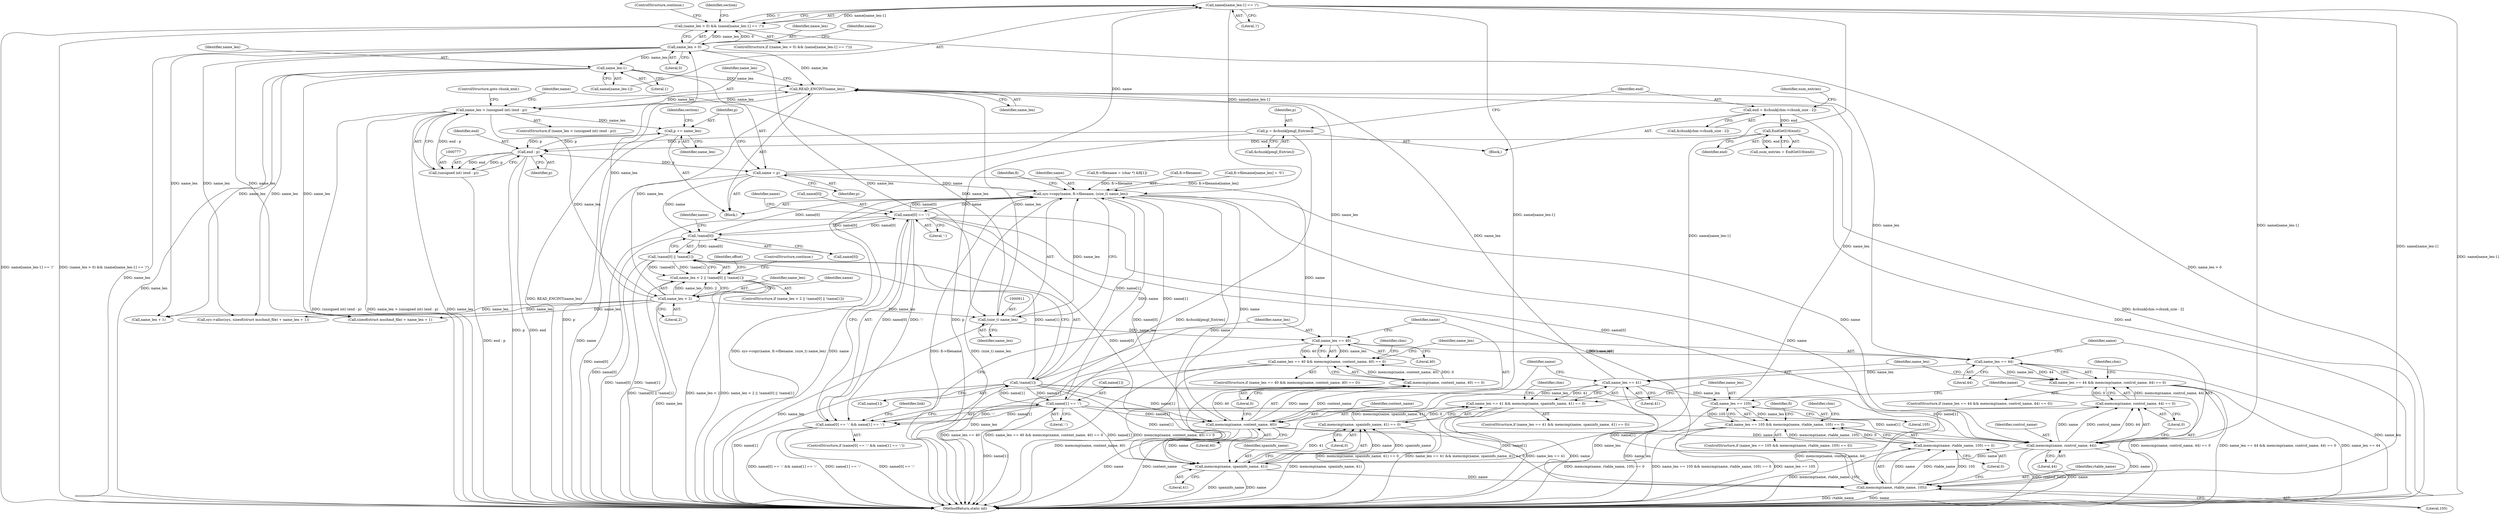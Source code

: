 digraph "0_libmspack_2f084136cfe0d05e5bf5703f3e83c6d955234b4d@array" {
"1000823" [label="(Call,name[name_len-1] == '/')"];
"1000782" [label="(Call,name = p)"];
"1000778" [label="(Call,end - p)"];
"1000765" [label="(Call,EndGetI16(end))"];
"1000753" [label="(Call,end = &chunk[chm->chunk_size - 2])"];
"1000747" [label="(Call,p = &chunk[pmgl_Entries])"];
"1000785" [label="(Call,p += name_len)"];
"1000774" [label="(Call,name_len > (unsigned int) (end - p))"];
"1000771" [label="(Call,READ_ENCINT(name_len))"];
"1000995" [label="(Call,name_len == 105)"];
"1000975" [label="(Call,name_len == 41)"];
"1000955" [label="(Call,name_len == 44)"];
"1000935" [label="(Call,name_len == 40)"];
"1000910" [label="(Call,(size_t) name_len)"];
"1000826" [label="(Call,name_len-1)"];
"1000820" [label="(Call,name_len > 0)"];
"1000796" [label="(Call,name_len < 2)"];
"1000776" [label="(Call,(unsigned int) (end - p))"];
"1000819" [label="(Call,(name_len > 0) && (name[name_len-1] == '/'))"];
"1000905" [label="(Call,sys->copy(name, fi->filename, (size_t) name_len))"];
"1000922" [label="(Call,name[0] == ':')"];
"1000800" [label="(Call,!name[0])"];
"1000799" [label="(Call,!name[0] || !name[1])"];
"1000795" [label="(Call,name_len < 2 || !name[0] || !name[1])"];
"1000921" [label="(Call,name[0] == ':' && name[1] == ':')"];
"1000939" [label="(Call,memcmp(name, content_name, 40))"];
"1000938" [label="(Call,memcmp(name, content_name, 40) == 0)"];
"1000934" [label="(Call,name_len == 40 && memcmp(name, content_name, 40) == 0)"];
"1000959" [label="(Call,memcmp(name, control_name, 44))"];
"1000958" [label="(Call,memcmp(name, control_name, 44) == 0)"];
"1000954" [label="(Call,name_len == 44 && memcmp(name, control_name, 44) == 0)"];
"1000979" [label="(Call,memcmp(name, spaninfo_name, 41))"];
"1000978" [label="(Call,memcmp(name, spaninfo_name, 41) == 0)"];
"1000974" [label="(Call,name_len == 41 && memcmp(name, spaninfo_name, 41) == 0)"];
"1000999" [label="(Call,memcmp(name, rtable_name, 105))"];
"1000998" [label="(Call,memcmp(name, rtable_name, 105) == 0)"];
"1000994" [label="(Call,name_len == 105 && memcmp(name, rtable_name, 105) == 0)"];
"1000927" [label="(Call,name[1] == ':')"];
"1000804" [label="(Call,!name[1])"];
"1000784" [label="(Identifier,p)"];
"1000786" [label="(Identifier,p)"];
"1000927" [label="(Call,name[1] == ':')"];
"1000912" [label="(Identifier,name_len)"];
"1000956" [label="(Identifier,name_len)"];
"1000764" [label="(Identifier,num_entries)"];
"1000994" [label="(Call,name_len == 105 && memcmp(name, rtable_name, 105) == 0)"];
"1000980" [label="(Identifier,name)"];
"1000801" [label="(Call,name[0])"];
"1000941" [label="(Identifier,content_name)"];
"1000797" [label="(Identifier,name_len)"];
"1000821" [label="(Identifier,name_len)"];
"1000934" [label="(Call,name_len == 40 && memcmp(name, content_name, 40) == 0)"];
"1000782" [label="(Call,name = p)"];
"1000825" [label="(Identifier,name)"];
"1000753" [label="(Call,end = &chunk[chm->chunk_size - 2])"];
"1000820" [label="(Call,name_len > 0)"];
"1000800" [label="(Call,!name[0])"];
"1000916" [label="(Identifier,fi)"];
"1000933" [label="(ControlStructure,if (name_len == 40 && memcmp(name, content_name, 40) == 0))"];
"1000819" [label="(Call,(name_len > 0) && (name[name_len-1] == '/'))"];
"1000935" [label="(Call,name_len == 40)"];
"1000942" [label="(Literal,40)"];
"1000968" [label="(Identifier,chm)"];
"1001003" [label="(Literal,0)"];
"1000955" [label="(Call,name_len == 44)"];
"1000789" [label="(Identifier,section)"];
"1000806" [label="(Identifier,name)"];
"1001014" [label="(Identifier,fi)"];
"1000804" [label="(Call,!name[1])"];
"1000937" [label="(Literal,40)"];
"1000938" [label="(Call,memcmp(name, content_name, 40) == 0)"];
"1000773" [label="(ControlStructure,if (name_len > (unsigned int) (end - p)))"];
"1000830" [label="(ControlStructure,continue;)"];
"1000954" [label="(Call,name_len == 44 && memcmp(name, control_name, 44) == 0)"];
"1000780" [label="(Identifier,p)"];
"1000802" [label="(Identifier,name)"];
"1000920" [label="(ControlStructure,if (name[0] == ':' && name[1] == ':'))"];
"1000852" [label="(Call,name_len + 1)"];
"1000754" [label="(Identifier,end)"];
"1000826" [label="(Call,name_len-1)"];
"1000828" [label="(Literal,1)"];
"1000775" [label="(Identifier,name_len)"];
"1000957" [label="(Literal,44)"];
"1000939" [label="(Call,memcmp(name, content_name, 40))"];
"1000906" [label="(Identifier,name)"];
"1000778" [label="(Call,end - p)"];
"1000795" [label="(Call,name_len < 2 || !name[0] || !name[1])"];
"1000958" [label="(Call,memcmp(name, control_name, 44) == 0)"];
"1000776" [label="(Call,(unsigned int) (end - p))"];
"1001002" [label="(Literal,105)"];
"1000940" [label="(Identifier,name)"];
"1000983" [label="(Literal,0)"];
"1000961" [label="(Identifier,control_name)"];
"1000798" [label="(Literal,2)"];
"1000865" [label="(Call,fi->filename = (char *) &fi[1])"];
"1000979" [label="(Call,memcmp(name, spaninfo_name, 41))"];
"1000974" [label="(Call,name_len == 41 && memcmp(name, spaninfo_name, 41) == 0)"];
"1000977" [label="(Literal,41)"];
"1000982" [label="(Literal,41)"];
"1001000" [label="(Identifier,name)"];
"1000905" [label="(Call,sys->copy(name, fi->filename, (size_t) name_len))"];
"1000926" [label="(Literal,':')"];
"1000998" [label="(Call,memcmp(name, rtable_name, 105) == 0)"];
"1000929" [label="(Identifier,name)"];
"1000928" [label="(Call,name[1])"];
"1000805" [label="(Call,name[1])"];
"1000822" [label="(Literal,0)"];
"1000999" [label="(Call,memcmp(name, rtable_name, 105))"];
"1000796" [label="(Call,name_len < 2)"];
"1000975" [label="(Call,name_len == 41)"];
"1000959" [label="(Call,memcmp(name, control_name, 44))"];
"1000763" [label="(Call,num_entries = EndGetI16(end))"];
"1000943" [label="(Literal,0)"];
"1000833" [label="(Identifier,section)"];
"1000907" [label="(Call,fi->filename)"];
"1001001" [label="(Identifier,rtable_name)"];
"1000997" [label="(Literal,105)"];
"1000921" [label="(Call,name[0] == ':' && name[1] == ':')"];
"1000960" [label="(Identifier,name)"];
"1000772" [label="(Identifier,name_len)"];
"1000765" [label="(Call,EndGetI16(end))"];
"1000818" [label="(ControlStructure,if ((name_len > 0) && (name[name_len-1] == '/')))"];
"1000770" [label="(Block,)"];
"1000913" [label="(Call,fi->filename[name_len] = '\0')"];
"1000847" [label="(Call,sys->alloc(sys, sizeof(struct mschmd_file) + name_len + 1))"];
"1000799" [label="(Call,!name[0] || !name[1])"];
"1000824" [label="(Call,name[name_len-1])"];
"1000978" [label="(Call,memcmp(name, spaninfo_name, 41) == 0)"];
"1000827" [label="(Identifier,name_len)"];
"1000755" [label="(Call,&chunk[chm->chunk_size - 2])"];
"1000948" [label="(Identifier,chm)"];
"1000808" [label="(ControlStructure,continue;)"];
"1000981" [label="(Identifier,spaninfo_name)"];
"1000749" [label="(Call,&chunk[pmgl_Entries])"];
"1000687" [label="(Block,)"];
"1000988" [label="(Identifier,chm)"];
"1000936" [label="(Identifier,name_len)"];
"1000922" [label="(Call,name[0] == ':')"];
"1000812" [label="(Identifier,offset)"];
"1000794" [label="(ControlStructure,if (name_len < 2 || !name[0] || !name[1]))"];
"1000783" [label="(Identifier,name)"];
"1000995" [label="(Call,name_len == 105)"];
"1000747" [label="(Call,p = &chunk[pmgl_Entries])"];
"1000787" [label="(Identifier,name_len)"];
"1000771" [label="(Call,READ_ENCINT(name_len))"];
"1000996" [label="(Identifier,name_len)"];
"1000953" [label="(ControlStructure,if (name_len == 44 && memcmp(name, control_name, 44) == 0))"];
"1000781" [label="(ControlStructure,goto chunk_end;)"];
"1000973" [label="(ControlStructure,if (name_len == 41 && memcmp(name, spaninfo_name, 41) == 0))"];
"1000823" [label="(Call,name[name_len-1] == '/')"];
"1000976" [label="(Identifier,name_len)"];
"1000963" [label="(Literal,0)"];
"1000962" [label="(Literal,44)"];
"1000849" [label="(Call,sizeof(struct mschmd_file) + name_len + 1)"];
"1000748" [label="(Identifier,p)"];
"1000774" [label="(Call,name_len > (unsigned int) (end - p))"];
"1000993" [label="(ControlStructure,if (name_len == 105 && memcmp(name, rtable_name, 105) == 0))"];
"1001059" [label="(MethodReturn,static int)"];
"1001027" [label="(Identifier,link)"];
"1000829" [label="(Literal,'/')"];
"1000931" [label="(Literal,':')"];
"1000779" [label="(Identifier,end)"];
"1000923" [label="(Call,name[0])"];
"1001008" [label="(Identifier,chm)"];
"1000910" [label="(Call,(size_t) name_len)"];
"1000785" [label="(Call,p += name_len)"];
"1000766" [label="(Identifier,end)"];
"1000823" -> "1000819"  [label="AST: "];
"1000823" -> "1000829"  [label="CFG: "];
"1000824" -> "1000823"  [label="AST: "];
"1000829" -> "1000823"  [label="AST: "];
"1000819" -> "1000823"  [label="CFG: "];
"1000823" -> "1001059"  [label="DDG: name[name_len-1]"];
"1000823" -> "1000819"  [label="DDG: name[name_len-1]"];
"1000823" -> "1000819"  [label="DDG: '/'"];
"1000782" -> "1000823"  [label="DDG: name"];
"1000823" -> "1000905"  [label="DDG: name[name_len-1]"];
"1000823" -> "1000939"  [label="DDG: name[name_len-1]"];
"1000823" -> "1000959"  [label="DDG: name[name_len-1]"];
"1000823" -> "1000979"  [label="DDG: name[name_len-1]"];
"1000823" -> "1000999"  [label="DDG: name[name_len-1]"];
"1000782" -> "1000770"  [label="AST: "];
"1000782" -> "1000784"  [label="CFG: "];
"1000783" -> "1000782"  [label="AST: "];
"1000784" -> "1000782"  [label="AST: "];
"1000786" -> "1000782"  [label="CFG: "];
"1000782" -> "1001059"  [label="DDG: name"];
"1000778" -> "1000782"  [label="DDG: p"];
"1000782" -> "1000800"  [label="DDG: name"];
"1000782" -> "1000804"  [label="DDG: name"];
"1000782" -> "1000905"  [label="DDG: name"];
"1000778" -> "1000776"  [label="AST: "];
"1000778" -> "1000780"  [label="CFG: "];
"1000779" -> "1000778"  [label="AST: "];
"1000780" -> "1000778"  [label="AST: "];
"1000776" -> "1000778"  [label="CFG: "];
"1000778" -> "1001059"  [label="DDG: p"];
"1000778" -> "1001059"  [label="DDG: end"];
"1000778" -> "1000776"  [label="DDG: end"];
"1000778" -> "1000776"  [label="DDG: p"];
"1000765" -> "1000778"  [label="DDG: end"];
"1000747" -> "1000778"  [label="DDG: p"];
"1000785" -> "1000778"  [label="DDG: p"];
"1000778" -> "1000785"  [label="DDG: p"];
"1000765" -> "1000763"  [label="AST: "];
"1000765" -> "1000766"  [label="CFG: "];
"1000766" -> "1000765"  [label="AST: "];
"1000763" -> "1000765"  [label="CFG: "];
"1000765" -> "1001059"  [label="DDG: end"];
"1000765" -> "1000763"  [label="DDG: end"];
"1000753" -> "1000765"  [label="DDG: end"];
"1000753" -> "1000687"  [label="AST: "];
"1000753" -> "1000755"  [label="CFG: "];
"1000754" -> "1000753"  [label="AST: "];
"1000755" -> "1000753"  [label="AST: "];
"1000764" -> "1000753"  [label="CFG: "];
"1000753" -> "1001059"  [label="DDG: &chunk[chm->chunk_size - 2]"];
"1000747" -> "1000687"  [label="AST: "];
"1000747" -> "1000749"  [label="CFG: "];
"1000748" -> "1000747"  [label="AST: "];
"1000749" -> "1000747"  [label="AST: "];
"1000754" -> "1000747"  [label="CFG: "];
"1000747" -> "1001059"  [label="DDG: p"];
"1000747" -> "1001059"  [label="DDG: &chunk[pmgl_Entries]"];
"1000785" -> "1000770"  [label="AST: "];
"1000785" -> "1000787"  [label="CFG: "];
"1000786" -> "1000785"  [label="AST: "];
"1000787" -> "1000785"  [label="AST: "];
"1000789" -> "1000785"  [label="CFG: "];
"1000785" -> "1001059"  [label="DDG: p"];
"1000774" -> "1000785"  [label="DDG: name_len"];
"1000774" -> "1000773"  [label="AST: "];
"1000774" -> "1000776"  [label="CFG: "];
"1000775" -> "1000774"  [label="AST: "];
"1000776" -> "1000774"  [label="AST: "];
"1000781" -> "1000774"  [label="CFG: "];
"1000783" -> "1000774"  [label="CFG: "];
"1000774" -> "1001059"  [label="DDG: (unsigned int) (end - p)"];
"1000774" -> "1001059"  [label="DDG: name_len > (unsigned int) (end - p)"];
"1000774" -> "1001059"  [label="DDG: name_len"];
"1000774" -> "1000771"  [label="DDG: name_len"];
"1000771" -> "1000774"  [label="DDG: name_len"];
"1000776" -> "1000774"  [label="DDG: end - p"];
"1000774" -> "1000796"  [label="DDG: name_len"];
"1000771" -> "1000770"  [label="AST: "];
"1000771" -> "1000772"  [label="CFG: "];
"1000772" -> "1000771"  [label="AST: "];
"1000775" -> "1000771"  [label="CFG: "];
"1000771" -> "1001059"  [label="DDG: READ_ENCINT(name_len)"];
"1000995" -> "1000771"  [label="DDG: name_len"];
"1000910" -> "1000771"  [label="DDG: name_len"];
"1000975" -> "1000771"  [label="DDG: name_len"];
"1000955" -> "1000771"  [label="DDG: name_len"];
"1000935" -> "1000771"  [label="DDG: name_len"];
"1000826" -> "1000771"  [label="DDG: name_len"];
"1000820" -> "1000771"  [label="DDG: name_len"];
"1000796" -> "1000771"  [label="DDG: name_len"];
"1000995" -> "1000994"  [label="AST: "];
"1000995" -> "1000997"  [label="CFG: "];
"1000996" -> "1000995"  [label="AST: "];
"1000997" -> "1000995"  [label="AST: "];
"1001000" -> "1000995"  [label="CFG: "];
"1000994" -> "1000995"  [label="CFG: "];
"1000995" -> "1001059"  [label="DDG: name_len"];
"1000995" -> "1000994"  [label="DDG: name_len"];
"1000995" -> "1000994"  [label="DDG: 105"];
"1000975" -> "1000995"  [label="DDG: name_len"];
"1000975" -> "1000974"  [label="AST: "];
"1000975" -> "1000977"  [label="CFG: "];
"1000976" -> "1000975"  [label="AST: "];
"1000977" -> "1000975"  [label="AST: "];
"1000980" -> "1000975"  [label="CFG: "];
"1000974" -> "1000975"  [label="CFG: "];
"1000975" -> "1001059"  [label="DDG: name_len"];
"1000975" -> "1000974"  [label="DDG: name_len"];
"1000975" -> "1000974"  [label="DDG: 41"];
"1000955" -> "1000975"  [label="DDG: name_len"];
"1000955" -> "1000954"  [label="AST: "];
"1000955" -> "1000957"  [label="CFG: "];
"1000956" -> "1000955"  [label="AST: "];
"1000957" -> "1000955"  [label="AST: "];
"1000960" -> "1000955"  [label="CFG: "];
"1000954" -> "1000955"  [label="CFG: "];
"1000955" -> "1001059"  [label="DDG: name_len"];
"1000955" -> "1000954"  [label="DDG: name_len"];
"1000955" -> "1000954"  [label="DDG: 44"];
"1000935" -> "1000955"  [label="DDG: name_len"];
"1000935" -> "1000934"  [label="AST: "];
"1000935" -> "1000937"  [label="CFG: "];
"1000936" -> "1000935"  [label="AST: "];
"1000937" -> "1000935"  [label="AST: "];
"1000940" -> "1000935"  [label="CFG: "];
"1000934" -> "1000935"  [label="CFG: "];
"1000935" -> "1001059"  [label="DDG: name_len"];
"1000935" -> "1000934"  [label="DDG: name_len"];
"1000935" -> "1000934"  [label="DDG: 40"];
"1000910" -> "1000935"  [label="DDG: name_len"];
"1000910" -> "1000905"  [label="AST: "];
"1000910" -> "1000912"  [label="CFG: "];
"1000911" -> "1000910"  [label="AST: "];
"1000912" -> "1000910"  [label="AST: "];
"1000905" -> "1000910"  [label="CFG: "];
"1000910" -> "1001059"  [label="DDG: name_len"];
"1000910" -> "1000905"  [label="DDG: name_len"];
"1000826" -> "1000910"  [label="DDG: name_len"];
"1000820" -> "1000910"  [label="DDG: name_len"];
"1000796" -> "1000910"  [label="DDG: name_len"];
"1000826" -> "1000824"  [label="AST: "];
"1000826" -> "1000828"  [label="CFG: "];
"1000827" -> "1000826"  [label="AST: "];
"1000828" -> "1000826"  [label="AST: "];
"1000824" -> "1000826"  [label="CFG: "];
"1000826" -> "1001059"  [label="DDG: name_len"];
"1000820" -> "1000826"  [label="DDG: name_len"];
"1000826" -> "1000847"  [label="DDG: name_len"];
"1000826" -> "1000849"  [label="DDG: name_len"];
"1000826" -> "1000852"  [label="DDG: name_len"];
"1000820" -> "1000819"  [label="AST: "];
"1000820" -> "1000822"  [label="CFG: "];
"1000821" -> "1000820"  [label="AST: "];
"1000822" -> "1000820"  [label="AST: "];
"1000825" -> "1000820"  [label="CFG: "];
"1000819" -> "1000820"  [label="CFG: "];
"1000820" -> "1001059"  [label="DDG: name_len"];
"1000820" -> "1000819"  [label="DDG: name_len"];
"1000820" -> "1000819"  [label="DDG: 0"];
"1000796" -> "1000820"  [label="DDG: name_len"];
"1000820" -> "1000847"  [label="DDG: name_len"];
"1000820" -> "1000849"  [label="DDG: name_len"];
"1000820" -> "1000852"  [label="DDG: name_len"];
"1000796" -> "1000795"  [label="AST: "];
"1000796" -> "1000798"  [label="CFG: "];
"1000797" -> "1000796"  [label="AST: "];
"1000798" -> "1000796"  [label="AST: "];
"1000802" -> "1000796"  [label="CFG: "];
"1000795" -> "1000796"  [label="CFG: "];
"1000796" -> "1001059"  [label="DDG: name_len"];
"1000796" -> "1000795"  [label="DDG: name_len"];
"1000796" -> "1000795"  [label="DDG: 2"];
"1000796" -> "1000847"  [label="DDG: name_len"];
"1000796" -> "1000849"  [label="DDG: name_len"];
"1000796" -> "1000852"  [label="DDG: name_len"];
"1000777" -> "1000776"  [label="AST: "];
"1000776" -> "1001059"  [label="DDG: end - p"];
"1000819" -> "1000818"  [label="AST: "];
"1000830" -> "1000819"  [label="CFG: "];
"1000833" -> "1000819"  [label="CFG: "];
"1000819" -> "1001059"  [label="DDG: name_len > 0"];
"1000819" -> "1001059"  [label="DDG: name[name_len-1] == '/'"];
"1000819" -> "1001059"  [label="DDG: (name_len > 0) && (name[name_len-1] == '/')"];
"1000905" -> "1000770"  [label="AST: "];
"1000906" -> "1000905"  [label="AST: "];
"1000907" -> "1000905"  [label="AST: "];
"1000916" -> "1000905"  [label="CFG: "];
"1000905" -> "1001059"  [label="DDG: sys->copy(name, fi->filename, (size_t) name_len)"];
"1000905" -> "1001059"  [label="DDG: name"];
"1000905" -> "1001059"  [label="DDG: fi->filename"];
"1000905" -> "1001059"  [label="DDG: (size_t) name_len"];
"1000804" -> "1000905"  [label="DDG: name[1]"];
"1000922" -> "1000905"  [label="DDG: name[0]"];
"1000800" -> "1000905"  [label="DDG: name[0]"];
"1000927" -> "1000905"  [label="DDG: name[1]"];
"1000865" -> "1000905"  [label="DDG: fi->filename"];
"1000913" -> "1000905"  [label="DDG: fi->filename[name_len]"];
"1000905" -> "1000922"  [label="DDG: name"];
"1000905" -> "1000927"  [label="DDG: name"];
"1000905" -> "1000939"  [label="DDG: name"];
"1000905" -> "1000959"  [label="DDG: name"];
"1000905" -> "1000979"  [label="DDG: name"];
"1000905" -> "1000999"  [label="DDG: name"];
"1000922" -> "1000921"  [label="AST: "];
"1000922" -> "1000926"  [label="CFG: "];
"1000923" -> "1000922"  [label="AST: "];
"1000926" -> "1000922"  [label="AST: "];
"1000929" -> "1000922"  [label="CFG: "];
"1000921" -> "1000922"  [label="CFG: "];
"1000922" -> "1001059"  [label="DDG: name[0]"];
"1000922" -> "1000800"  [label="DDG: name[0]"];
"1000922" -> "1000921"  [label="DDG: name[0]"];
"1000922" -> "1000921"  [label="DDG: ':'"];
"1000800" -> "1000922"  [label="DDG: name[0]"];
"1000922" -> "1000939"  [label="DDG: name[0]"];
"1000922" -> "1000959"  [label="DDG: name[0]"];
"1000922" -> "1000979"  [label="DDG: name[0]"];
"1000922" -> "1000999"  [label="DDG: name[0]"];
"1000800" -> "1000799"  [label="AST: "];
"1000800" -> "1000801"  [label="CFG: "];
"1000801" -> "1000800"  [label="AST: "];
"1000806" -> "1000800"  [label="CFG: "];
"1000799" -> "1000800"  [label="CFG: "];
"1000800" -> "1001059"  [label="DDG: name[0]"];
"1000800" -> "1000799"  [label="DDG: name[0]"];
"1000799" -> "1000795"  [label="AST: "];
"1000799" -> "1000804"  [label="CFG: "];
"1000804" -> "1000799"  [label="AST: "];
"1000795" -> "1000799"  [label="CFG: "];
"1000799" -> "1001059"  [label="DDG: !name[0]"];
"1000799" -> "1001059"  [label="DDG: !name[1]"];
"1000799" -> "1000795"  [label="DDG: !name[0]"];
"1000799" -> "1000795"  [label="DDG: !name[1]"];
"1000804" -> "1000799"  [label="DDG: name[1]"];
"1000795" -> "1000794"  [label="AST: "];
"1000808" -> "1000795"  [label="CFG: "];
"1000812" -> "1000795"  [label="CFG: "];
"1000795" -> "1001059"  [label="DDG: name_len < 2"];
"1000795" -> "1001059"  [label="DDG: name_len < 2 || !name[0] || !name[1]"];
"1000795" -> "1001059"  [label="DDG: !name[0] || !name[1]"];
"1000921" -> "1000920"  [label="AST: "];
"1000921" -> "1000927"  [label="CFG: "];
"1000927" -> "1000921"  [label="AST: "];
"1000936" -> "1000921"  [label="CFG: "];
"1001027" -> "1000921"  [label="CFG: "];
"1000921" -> "1001059"  [label="DDG: name[0] == ':' && name[1] == ':'"];
"1000921" -> "1001059"  [label="DDG: name[1] == ':'"];
"1000921" -> "1001059"  [label="DDG: name[0] == ':'"];
"1000927" -> "1000921"  [label="DDG: name[1]"];
"1000927" -> "1000921"  [label="DDG: ':'"];
"1000939" -> "1000938"  [label="AST: "];
"1000939" -> "1000942"  [label="CFG: "];
"1000940" -> "1000939"  [label="AST: "];
"1000941" -> "1000939"  [label="AST: "];
"1000942" -> "1000939"  [label="AST: "];
"1000943" -> "1000939"  [label="CFG: "];
"1000939" -> "1001059"  [label="DDG: content_name"];
"1000939" -> "1001059"  [label="DDG: name"];
"1000939" -> "1000938"  [label="DDG: name"];
"1000939" -> "1000938"  [label="DDG: content_name"];
"1000939" -> "1000938"  [label="DDG: 40"];
"1000804" -> "1000939"  [label="DDG: name[1]"];
"1000927" -> "1000939"  [label="DDG: name[1]"];
"1000939" -> "1000959"  [label="DDG: name"];
"1000939" -> "1000979"  [label="DDG: name"];
"1000939" -> "1000999"  [label="DDG: name"];
"1000938" -> "1000934"  [label="AST: "];
"1000938" -> "1000943"  [label="CFG: "];
"1000943" -> "1000938"  [label="AST: "];
"1000934" -> "1000938"  [label="CFG: "];
"1000938" -> "1001059"  [label="DDG: memcmp(name, content_name, 40)"];
"1000938" -> "1000934"  [label="DDG: memcmp(name, content_name, 40)"];
"1000938" -> "1000934"  [label="DDG: 0"];
"1000934" -> "1000933"  [label="AST: "];
"1000948" -> "1000934"  [label="CFG: "];
"1000956" -> "1000934"  [label="CFG: "];
"1000934" -> "1001059"  [label="DDG: name_len == 40"];
"1000934" -> "1001059"  [label="DDG: name_len == 40 && memcmp(name, content_name, 40) == 0"];
"1000934" -> "1001059"  [label="DDG: memcmp(name, content_name, 40) == 0"];
"1000959" -> "1000958"  [label="AST: "];
"1000959" -> "1000962"  [label="CFG: "];
"1000960" -> "1000959"  [label="AST: "];
"1000961" -> "1000959"  [label="AST: "];
"1000962" -> "1000959"  [label="AST: "];
"1000963" -> "1000959"  [label="CFG: "];
"1000959" -> "1001059"  [label="DDG: control_name"];
"1000959" -> "1001059"  [label="DDG: name"];
"1000959" -> "1000958"  [label="DDG: name"];
"1000959" -> "1000958"  [label="DDG: control_name"];
"1000959" -> "1000958"  [label="DDG: 44"];
"1000804" -> "1000959"  [label="DDG: name[1]"];
"1000927" -> "1000959"  [label="DDG: name[1]"];
"1000959" -> "1000979"  [label="DDG: name"];
"1000959" -> "1000999"  [label="DDG: name"];
"1000958" -> "1000954"  [label="AST: "];
"1000958" -> "1000963"  [label="CFG: "];
"1000963" -> "1000958"  [label="AST: "];
"1000954" -> "1000958"  [label="CFG: "];
"1000958" -> "1001059"  [label="DDG: memcmp(name, control_name, 44)"];
"1000958" -> "1000954"  [label="DDG: memcmp(name, control_name, 44)"];
"1000958" -> "1000954"  [label="DDG: 0"];
"1000954" -> "1000953"  [label="AST: "];
"1000968" -> "1000954"  [label="CFG: "];
"1000976" -> "1000954"  [label="CFG: "];
"1000954" -> "1001059"  [label="DDG: memcmp(name, control_name, 44) == 0"];
"1000954" -> "1001059"  [label="DDG: name_len == 44 && memcmp(name, control_name, 44) == 0"];
"1000954" -> "1001059"  [label="DDG: name_len == 44"];
"1000979" -> "1000978"  [label="AST: "];
"1000979" -> "1000982"  [label="CFG: "];
"1000980" -> "1000979"  [label="AST: "];
"1000981" -> "1000979"  [label="AST: "];
"1000982" -> "1000979"  [label="AST: "];
"1000983" -> "1000979"  [label="CFG: "];
"1000979" -> "1001059"  [label="DDG: spaninfo_name"];
"1000979" -> "1001059"  [label="DDG: name"];
"1000979" -> "1000978"  [label="DDG: name"];
"1000979" -> "1000978"  [label="DDG: spaninfo_name"];
"1000979" -> "1000978"  [label="DDG: 41"];
"1000804" -> "1000979"  [label="DDG: name[1]"];
"1000927" -> "1000979"  [label="DDG: name[1]"];
"1000979" -> "1000999"  [label="DDG: name"];
"1000978" -> "1000974"  [label="AST: "];
"1000978" -> "1000983"  [label="CFG: "];
"1000983" -> "1000978"  [label="AST: "];
"1000974" -> "1000978"  [label="CFG: "];
"1000978" -> "1001059"  [label="DDG: memcmp(name, spaninfo_name, 41)"];
"1000978" -> "1000974"  [label="DDG: memcmp(name, spaninfo_name, 41)"];
"1000978" -> "1000974"  [label="DDG: 0"];
"1000974" -> "1000973"  [label="AST: "];
"1000988" -> "1000974"  [label="CFG: "];
"1000996" -> "1000974"  [label="CFG: "];
"1000974" -> "1001059"  [label="DDG: name_len == 41 && memcmp(name, spaninfo_name, 41) == 0"];
"1000974" -> "1001059"  [label="DDG: name_len == 41"];
"1000974" -> "1001059"  [label="DDG: memcmp(name, spaninfo_name, 41) == 0"];
"1000999" -> "1000998"  [label="AST: "];
"1000999" -> "1001002"  [label="CFG: "];
"1001000" -> "1000999"  [label="AST: "];
"1001001" -> "1000999"  [label="AST: "];
"1001002" -> "1000999"  [label="AST: "];
"1001003" -> "1000999"  [label="CFG: "];
"1000999" -> "1001059"  [label="DDG: rtable_name"];
"1000999" -> "1001059"  [label="DDG: name"];
"1000999" -> "1000998"  [label="DDG: name"];
"1000999" -> "1000998"  [label="DDG: rtable_name"];
"1000999" -> "1000998"  [label="DDG: 105"];
"1000804" -> "1000999"  [label="DDG: name[1]"];
"1000927" -> "1000999"  [label="DDG: name[1]"];
"1000998" -> "1000994"  [label="AST: "];
"1000998" -> "1001003"  [label="CFG: "];
"1001003" -> "1000998"  [label="AST: "];
"1000994" -> "1000998"  [label="CFG: "];
"1000998" -> "1001059"  [label="DDG: memcmp(name, rtable_name, 105)"];
"1000998" -> "1000994"  [label="DDG: memcmp(name, rtable_name, 105)"];
"1000998" -> "1000994"  [label="DDG: 0"];
"1000994" -> "1000993"  [label="AST: "];
"1001008" -> "1000994"  [label="CFG: "];
"1001014" -> "1000994"  [label="CFG: "];
"1000994" -> "1001059"  [label="DDG: memcmp(name, rtable_name, 105) == 0"];
"1000994" -> "1001059"  [label="DDG: name_len == 105 && memcmp(name, rtable_name, 105) == 0"];
"1000994" -> "1001059"  [label="DDG: name_len == 105"];
"1000927" -> "1000931"  [label="CFG: "];
"1000928" -> "1000927"  [label="AST: "];
"1000931" -> "1000927"  [label="AST: "];
"1000927" -> "1001059"  [label="DDG: name[1]"];
"1000927" -> "1000804"  [label="DDG: name[1]"];
"1000804" -> "1000927"  [label="DDG: name[1]"];
"1000804" -> "1000805"  [label="CFG: "];
"1000805" -> "1000804"  [label="AST: "];
"1000804" -> "1001059"  [label="DDG: name[1]"];
}
